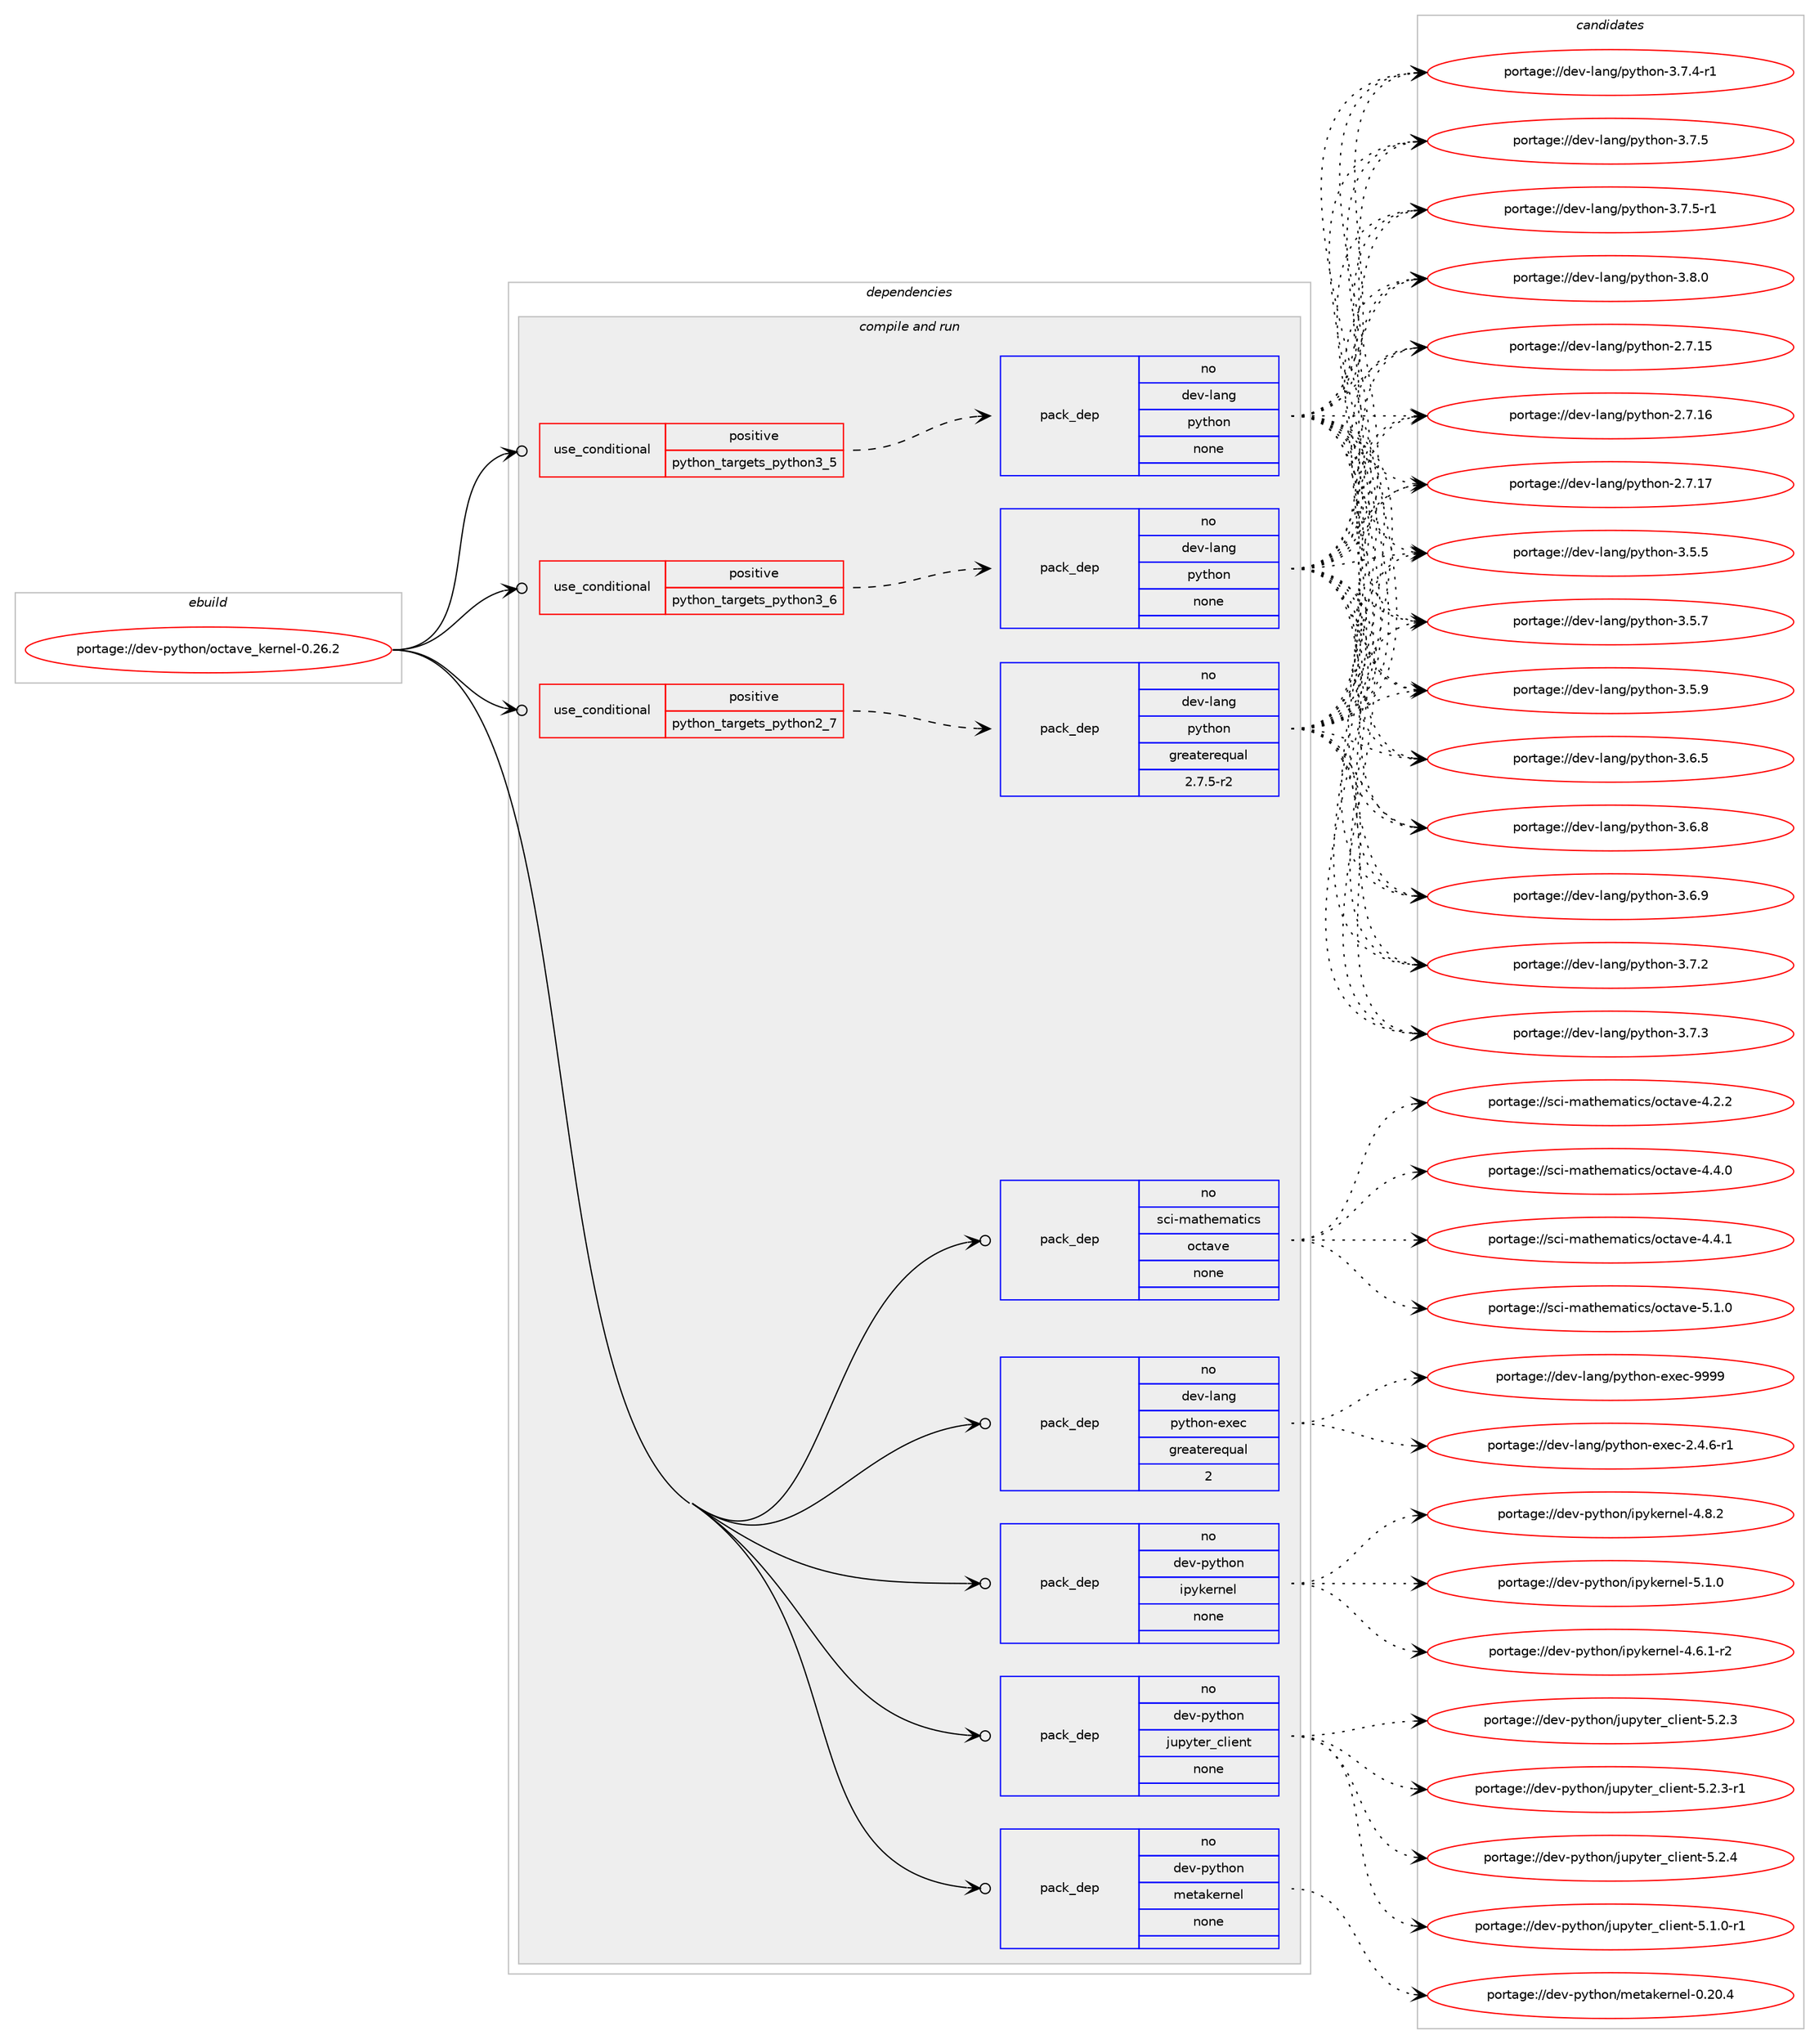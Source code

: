 digraph prolog {

# *************
# Graph options
# *************

newrank=true;
concentrate=true;
compound=true;
graph [rankdir=LR,fontname=Helvetica,fontsize=10,ranksep=1.5];#, ranksep=2.5, nodesep=0.2];
edge  [arrowhead=vee];
node  [fontname=Helvetica,fontsize=10];

# **********
# The ebuild
# **********

subgraph cluster_leftcol {
color=gray;
rank=same;
label=<<i>ebuild</i>>;
id [label="portage://dev-python/octave_kernel-0.26.2", color=red, width=4, href="../dev-python/octave_kernel-0.26.2.svg"];
}

# ****************
# The dependencies
# ****************

subgraph cluster_midcol {
color=gray;
label=<<i>dependencies</i>>;
subgraph cluster_compile {
fillcolor="#eeeeee";
style=filled;
label=<<i>compile</i>>;
}
subgraph cluster_compileandrun {
fillcolor="#eeeeee";
style=filled;
label=<<i>compile and run</i>>;
subgraph cond32802 {
dependency152689 [label=<<TABLE BORDER="0" CELLBORDER="1" CELLSPACING="0" CELLPADDING="4"><TR><TD ROWSPAN="3" CELLPADDING="10">use_conditional</TD></TR><TR><TD>positive</TD></TR><TR><TD>python_targets_python2_7</TD></TR></TABLE>>, shape=none, color=red];
subgraph pack116556 {
dependency152690 [label=<<TABLE BORDER="0" CELLBORDER="1" CELLSPACING="0" CELLPADDING="4" WIDTH="220"><TR><TD ROWSPAN="6" CELLPADDING="30">pack_dep</TD></TR><TR><TD WIDTH="110">no</TD></TR><TR><TD>dev-lang</TD></TR><TR><TD>python</TD></TR><TR><TD>greaterequal</TD></TR><TR><TD>2.7.5-r2</TD></TR></TABLE>>, shape=none, color=blue];
}
dependency152689:e -> dependency152690:w [weight=20,style="dashed",arrowhead="vee"];
}
id:e -> dependency152689:w [weight=20,style="solid",arrowhead="odotvee"];
subgraph cond32803 {
dependency152691 [label=<<TABLE BORDER="0" CELLBORDER="1" CELLSPACING="0" CELLPADDING="4"><TR><TD ROWSPAN="3" CELLPADDING="10">use_conditional</TD></TR><TR><TD>positive</TD></TR><TR><TD>python_targets_python3_5</TD></TR></TABLE>>, shape=none, color=red];
subgraph pack116557 {
dependency152692 [label=<<TABLE BORDER="0" CELLBORDER="1" CELLSPACING="0" CELLPADDING="4" WIDTH="220"><TR><TD ROWSPAN="6" CELLPADDING="30">pack_dep</TD></TR><TR><TD WIDTH="110">no</TD></TR><TR><TD>dev-lang</TD></TR><TR><TD>python</TD></TR><TR><TD>none</TD></TR><TR><TD></TD></TR></TABLE>>, shape=none, color=blue];
}
dependency152691:e -> dependency152692:w [weight=20,style="dashed",arrowhead="vee"];
}
id:e -> dependency152691:w [weight=20,style="solid",arrowhead="odotvee"];
subgraph cond32804 {
dependency152693 [label=<<TABLE BORDER="0" CELLBORDER="1" CELLSPACING="0" CELLPADDING="4"><TR><TD ROWSPAN="3" CELLPADDING="10">use_conditional</TD></TR><TR><TD>positive</TD></TR><TR><TD>python_targets_python3_6</TD></TR></TABLE>>, shape=none, color=red];
subgraph pack116558 {
dependency152694 [label=<<TABLE BORDER="0" CELLBORDER="1" CELLSPACING="0" CELLPADDING="4" WIDTH="220"><TR><TD ROWSPAN="6" CELLPADDING="30">pack_dep</TD></TR><TR><TD WIDTH="110">no</TD></TR><TR><TD>dev-lang</TD></TR><TR><TD>python</TD></TR><TR><TD>none</TD></TR><TR><TD></TD></TR></TABLE>>, shape=none, color=blue];
}
dependency152693:e -> dependency152694:w [weight=20,style="dashed",arrowhead="vee"];
}
id:e -> dependency152693:w [weight=20,style="solid",arrowhead="odotvee"];
subgraph pack116559 {
dependency152695 [label=<<TABLE BORDER="0" CELLBORDER="1" CELLSPACING="0" CELLPADDING="4" WIDTH="220"><TR><TD ROWSPAN="6" CELLPADDING="30">pack_dep</TD></TR><TR><TD WIDTH="110">no</TD></TR><TR><TD>dev-lang</TD></TR><TR><TD>python-exec</TD></TR><TR><TD>greaterequal</TD></TR><TR><TD>2</TD></TR></TABLE>>, shape=none, color=blue];
}
id:e -> dependency152695:w [weight=20,style="solid",arrowhead="odotvee"];
subgraph pack116560 {
dependency152696 [label=<<TABLE BORDER="0" CELLBORDER="1" CELLSPACING="0" CELLPADDING="4" WIDTH="220"><TR><TD ROWSPAN="6" CELLPADDING="30">pack_dep</TD></TR><TR><TD WIDTH="110">no</TD></TR><TR><TD>dev-python</TD></TR><TR><TD>ipykernel</TD></TR><TR><TD>none</TD></TR><TR><TD></TD></TR></TABLE>>, shape=none, color=blue];
}
id:e -> dependency152696:w [weight=20,style="solid",arrowhead="odotvee"];
subgraph pack116561 {
dependency152697 [label=<<TABLE BORDER="0" CELLBORDER="1" CELLSPACING="0" CELLPADDING="4" WIDTH="220"><TR><TD ROWSPAN="6" CELLPADDING="30">pack_dep</TD></TR><TR><TD WIDTH="110">no</TD></TR><TR><TD>dev-python</TD></TR><TR><TD>jupyter_client</TD></TR><TR><TD>none</TD></TR><TR><TD></TD></TR></TABLE>>, shape=none, color=blue];
}
id:e -> dependency152697:w [weight=20,style="solid",arrowhead="odotvee"];
subgraph pack116562 {
dependency152698 [label=<<TABLE BORDER="0" CELLBORDER="1" CELLSPACING="0" CELLPADDING="4" WIDTH="220"><TR><TD ROWSPAN="6" CELLPADDING="30">pack_dep</TD></TR><TR><TD WIDTH="110">no</TD></TR><TR><TD>dev-python</TD></TR><TR><TD>metakernel</TD></TR><TR><TD>none</TD></TR><TR><TD></TD></TR></TABLE>>, shape=none, color=blue];
}
id:e -> dependency152698:w [weight=20,style="solid",arrowhead="odotvee"];
subgraph pack116563 {
dependency152699 [label=<<TABLE BORDER="0" CELLBORDER="1" CELLSPACING="0" CELLPADDING="4" WIDTH="220"><TR><TD ROWSPAN="6" CELLPADDING="30">pack_dep</TD></TR><TR><TD WIDTH="110">no</TD></TR><TR><TD>sci-mathematics</TD></TR><TR><TD>octave</TD></TR><TR><TD>none</TD></TR><TR><TD></TD></TR></TABLE>>, shape=none, color=blue];
}
id:e -> dependency152699:w [weight=20,style="solid",arrowhead="odotvee"];
}
subgraph cluster_run {
fillcolor="#eeeeee";
style=filled;
label=<<i>run</i>>;
}
}

# **************
# The candidates
# **************

subgraph cluster_choices {
rank=same;
color=gray;
label=<<i>candidates</i>>;

subgraph choice116556 {
color=black;
nodesep=1;
choiceportage10010111845108971101034711212111610411111045504655464953 [label="portage://dev-lang/python-2.7.15", color=red, width=4,href="../dev-lang/python-2.7.15.svg"];
choiceportage10010111845108971101034711212111610411111045504655464954 [label="portage://dev-lang/python-2.7.16", color=red, width=4,href="../dev-lang/python-2.7.16.svg"];
choiceportage10010111845108971101034711212111610411111045504655464955 [label="portage://dev-lang/python-2.7.17", color=red, width=4,href="../dev-lang/python-2.7.17.svg"];
choiceportage100101118451089711010347112121116104111110455146534653 [label="portage://dev-lang/python-3.5.5", color=red, width=4,href="../dev-lang/python-3.5.5.svg"];
choiceportage100101118451089711010347112121116104111110455146534655 [label="portage://dev-lang/python-3.5.7", color=red, width=4,href="../dev-lang/python-3.5.7.svg"];
choiceportage100101118451089711010347112121116104111110455146534657 [label="portage://dev-lang/python-3.5.9", color=red, width=4,href="../dev-lang/python-3.5.9.svg"];
choiceportage100101118451089711010347112121116104111110455146544653 [label="portage://dev-lang/python-3.6.5", color=red, width=4,href="../dev-lang/python-3.6.5.svg"];
choiceportage100101118451089711010347112121116104111110455146544656 [label="portage://dev-lang/python-3.6.8", color=red, width=4,href="../dev-lang/python-3.6.8.svg"];
choiceportage100101118451089711010347112121116104111110455146544657 [label="portage://dev-lang/python-3.6.9", color=red, width=4,href="../dev-lang/python-3.6.9.svg"];
choiceportage100101118451089711010347112121116104111110455146554650 [label="portage://dev-lang/python-3.7.2", color=red, width=4,href="../dev-lang/python-3.7.2.svg"];
choiceportage100101118451089711010347112121116104111110455146554651 [label="portage://dev-lang/python-3.7.3", color=red, width=4,href="../dev-lang/python-3.7.3.svg"];
choiceportage1001011184510897110103471121211161041111104551465546524511449 [label="portage://dev-lang/python-3.7.4-r1", color=red, width=4,href="../dev-lang/python-3.7.4-r1.svg"];
choiceportage100101118451089711010347112121116104111110455146554653 [label="portage://dev-lang/python-3.7.5", color=red, width=4,href="../dev-lang/python-3.7.5.svg"];
choiceportage1001011184510897110103471121211161041111104551465546534511449 [label="portage://dev-lang/python-3.7.5-r1", color=red, width=4,href="../dev-lang/python-3.7.5-r1.svg"];
choiceportage100101118451089711010347112121116104111110455146564648 [label="portage://dev-lang/python-3.8.0", color=red, width=4,href="../dev-lang/python-3.8.0.svg"];
dependency152690:e -> choiceportage10010111845108971101034711212111610411111045504655464953:w [style=dotted,weight="100"];
dependency152690:e -> choiceportage10010111845108971101034711212111610411111045504655464954:w [style=dotted,weight="100"];
dependency152690:e -> choiceportage10010111845108971101034711212111610411111045504655464955:w [style=dotted,weight="100"];
dependency152690:e -> choiceportage100101118451089711010347112121116104111110455146534653:w [style=dotted,weight="100"];
dependency152690:e -> choiceportage100101118451089711010347112121116104111110455146534655:w [style=dotted,weight="100"];
dependency152690:e -> choiceportage100101118451089711010347112121116104111110455146534657:w [style=dotted,weight="100"];
dependency152690:e -> choiceportage100101118451089711010347112121116104111110455146544653:w [style=dotted,weight="100"];
dependency152690:e -> choiceportage100101118451089711010347112121116104111110455146544656:w [style=dotted,weight="100"];
dependency152690:e -> choiceportage100101118451089711010347112121116104111110455146544657:w [style=dotted,weight="100"];
dependency152690:e -> choiceportage100101118451089711010347112121116104111110455146554650:w [style=dotted,weight="100"];
dependency152690:e -> choiceportage100101118451089711010347112121116104111110455146554651:w [style=dotted,weight="100"];
dependency152690:e -> choiceportage1001011184510897110103471121211161041111104551465546524511449:w [style=dotted,weight="100"];
dependency152690:e -> choiceportage100101118451089711010347112121116104111110455146554653:w [style=dotted,weight="100"];
dependency152690:e -> choiceportage1001011184510897110103471121211161041111104551465546534511449:w [style=dotted,weight="100"];
dependency152690:e -> choiceportage100101118451089711010347112121116104111110455146564648:w [style=dotted,weight="100"];
}
subgraph choice116557 {
color=black;
nodesep=1;
choiceportage10010111845108971101034711212111610411111045504655464953 [label="portage://dev-lang/python-2.7.15", color=red, width=4,href="../dev-lang/python-2.7.15.svg"];
choiceportage10010111845108971101034711212111610411111045504655464954 [label="portage://dev-lang/python-2.7.16", color=red, width=4,href="../dev-lang/python-2.7.16.svg"];
choiceportage10010111845108971101034711212111610411111045504655464955 [label="portage://dev-lang/python-2.7.17", color=red, width=4,href="../dev-lang/python-2.7.17.svg"];
choiceportage100101118451089711010347112121116104111110455146534653 [label="portage://dev-lang/python-3.5.5", color=red, width=4,href="../dev-lang/python-3.5.5.svg"];
choiceportage100101118451089711010347112121116104111110455146534655 [label="portage://dev-lang/python-3.5.7", color=red, width=4,href="../dev-lang/python-3.5.7.svg"];
choiceportage100101118451089711010347112121116104111110455146534657 [label="portage://dev-lang/python-3.5.9", color=red, width=4,href="../dev-lang/python-3.5.9.svg"];
choiceportage100101118451089711010347112121116104111110455146544653 [label="portage://dev-lang/python-3.6.5", color=red, width=4,href="../dev-lang/python-3.6.5.svg"];
choiceportage100101118451089711010347112121116104111110455146544656 [label="portage://dev-lang/python-3.6.8", color=red, width=4,href="../dev-lang/python-3.6.8.svg"];
choiceportage100101118451089711010347112121116104111110455146544657 [label="portage://dev-lang/python-3.6.9", color=red, width=4,href="../dev-lang/python-3.6.9.svg"];
choiceportage100101118451089711010347112121116104111110455146554650 [label="portage://dev-lang/python-3.7.2", color=red, width=4,href="../dev-lang/python-3.7.2.svg"];
choiceportage100101118451089711010347112121116104111110455146554651 [label="portage://dev-lang/python-3.7.3", color=red, width=4,href="../dev-lang/python-3.7.3.svg"];
choiceportage1001011184510897110103471121211161041111104551465546524511449 [label="portage://dev-lang/python-3.7.4-r1", color=red, width=4,href="../dev-lang/python-3.7.4-r1.svg"];
choiceportage100101118451089711010347112121116104111110455146554653 [label="portage://dev-lang/python-3.7.5", color=red, width=4,href="../dev-lang/python-3.7.5.svg"];
choiceportage1001011184510897110103471121211161041111104551465546534511449 [label="portage://dev-lang/python-3.7.5-r1", color=red, width=4,href="../dev-lang/python-3.7.5-r1.svg"];
choiceportage100101118451089711010347112121116104111110455146564648 [label="portage://dev-lang/python-3.8.0", color=red, width=4,href="../dev-lang/python-3.8.0.svg"];
dependency152692:e -> choiceportage10010111845108971101034711212111610411111045504655464953:w [style=dotted,weight="100"];
dependency152692:e -> choiceportage10010111845108971101034711212111610411111045504655464954:w [style=dotted,weight="100"];
dependency152692:e -> choiceportage10010111845108971101034711212111610411111045504655464955:w [style=dotted,weight="100"];
dependency152692:e -> choiceportage100101118451089711010347112121116104111110455146534653:w [style=dotted,weight="100"];
dependency152692:e -> choiceportage100101118451089711010347112121116104111110455146534655:w [style=dotted,weight="100"];
dependency152692:e -> choiceportage100101118451089711010347112121116104111110455146534657:w [style=dotted,weight="100"];
dependency152692:e -> choiceportage100101118451089711010347112121116104111110455146544653:w [style=dotted,weight="100"];
dependency152692:e -> choiceportage100101118451089711010347112121116104111110455146544656:w [style=dotted,weight="100"];
dependency152692:e -> choiceportage100101118451089711010347112121116104111110455146544657:w [style=dotted,weight="100"];
dependency152692:e -> choiceportage100101118451089711010347112121116104111110455146554650:w [style=dotted,weight="100"];
dependency152692:e -> choiceportage100101118451089711010347112121116104111110455146554651:w [style=dotted,weight="100"];
dependency152692:e -> choiceportage1001011184510897110103471121211161041111104551465546524511449:w [style=dotted,weight="100"];
dependency152692:e -> choiceportage100101118451089711010347112121116104111110455146554653:w [style=dotted,weight="100"];
dependency152692:e -> choiceportage1001011184510897110103471121211161041111104551465546534511449:w [style=dotted,weight="100"];
dependency152692:e -> choiceportage100101118451089711010347112121116104111110455146564648:w [style=dotted,weight="100"];
}
subgraph choice116558 {
color=black;
nodesep=1;
choiceportage10010111845108971101034711212111610411111045504655464953 [label="portage://dev-lang/python-2.7.15", color=red, width=4,href="../dev-lang/python-2.7.15.svg"];
choiceportage10010111845108971101034711212111610411111045504655464954 [label="portage://dev-lang/python-2.7.16", color=red, width=4,href="../dev-lang/python-2.7.16.svg"];
choiceportage10010111845108971101034711212111610411111045504655464955 [label="portage://dev-lang/python-2.7.17", color=red, width=4,href="../dev-lang/python-2.7.17.svg"];
choiceportage100101118451089711010347112121116104111110455146534653 [label="portage://dev-lang/python-3.5.5", color=red, width=4,href="../dev-lang/python-3.5.5.svg"];
choiceportage100101118451089711010347112121116104111110455146534655 [label="portage://dev-lang/python-3.5.7", color=red, width=4,href="../dev-lang/python-3.5.7.svg"];
choiceportage100101118451089711010347112121116104111110455146534657 [label="portage://dev-lang/python-3.5.9", color=red, width=4,href="../dev-lang/python-3.5.9.svg"];
choiceportage100101118451089711010347112121116104111110455146544653 [label="portage://dev-lang/python-3.6.5", color=red, width=4,href="../dev-lang/python-3.6.5.svg"];
choiceportage100101118451089711010347112121116104111110455146544656 [label="portage://dev-lang/python-3.6.8", color=red, width=4,href="../dev-lang/python-3.6.8.svg"];
choiceportage100101118451089711010347112121116104111110455146544657 [label="portage://dev-lang/python-3.6.9", color=red, width=4,href="../dev-lang/python-3.6.9.svg"];
choiceportage100101118451089711010347112121116104111110455146554650 [label="portage://dev-lang/python-3.7.2", color=red, width=4,href="../dev-lang/python-3.7.2.svg"];
choiceportage100101118451089711010347112121116104111110455146554651 [label="portage://dev-lang/python-3.7.3", color=red, width=4,href="../dev-lang/python-3.7.3.svg"];
choiceportage1001011184510897110103471121211161041111104551465546524511449 [label="portage://dev-lang/python-3.7.4-r1", color=red, width=4,href="../dev-lang/python-3.7.4-r1.svg"];
choiceportage100101118451089711010347112121116104111110455146554653 [label="portage://dev-lang/python-3.7.5", color=red, width=4,href="../dev-lang/python-3.7.5.svg"];
choiceportage1001011184510897110103471121211161041111104551465546534511449 [label="portage://dev-lang/python-3.7.5-r1", color=red, width=4,href="../dev-lang/python-3.7.5-r1.svg"];
choiceportage100101118451089711010347112121116104111110455146564648 [label="portage://dev-lang/python-3.8.0", color=red, width=4,href="../dev-lang/python-3.8.0.svg"];
dependency152694:e -> choiceportage10010111845108971101034711212111610411111045504655464953:w [style=dotted,weight="100"];
dependency152694:e -> choiceportage10010111845108971101034711212111610411111045504655464954:w [style=dotted,weight="100"];
dependency152694:e -> choiceportage10010111845108971101034711212111610411111045504655464955:w [style=dotted,weight="100"];
dependency152694:e -> choiceportage100101118451089711010347112121116104111110455146534653:w [style=dotted,weight="100"];
dependency152694:e -> choiceportage100101118451089711010347112121116104111110455146534655:w [style=dotted,weight="100"];
dependency152694:e -> choiceportage100101118451089711010347112121116104111110455146534657:w [style=dotted,weight="100"];
dependency152694:e -> choiceportage100101118451089711010347112121116104111110455146544653:w [style=dotted,weight="100"];
dependency152694:e -> choiceportage100101118451089711010347112121116104111110455146544656:w [style=dotted,weight="100"];
dependency152694:e -> choiceportage100101118451089711010347112121116104111110455146544657:w [style=dotted,weight="100"];
dependency152694:e -> choiceportage100101118451089711010347112121116104111110455146554650:w [style=dotted,weight="100"];
dependency152694:e -> choiceportage100101118451089711010347112121116104111110455146554651:w [style=dotted,weight="100"];
dependency152694:e -> choiceportage1001011184510897110103471121211161041111104551465546524511449:w [style=dotted,weight="100"];
dependency152694:e -> choiceportage100101118451089711010347112121116104111110455146554653:w [style=dotted,weight="100"];
dependency152694:e -> choiceportage1001011184510897110103471121211161041111104551465546534511449:w [style=dotted,weight="100"];
dependency152694:e -> choiceportage100101118451089711010347112121116104111110455146564648:w [style=dotted,weight="100"];
}
subgraph choice116559 {
color=black;
nodesep=1;
choiceportage10010111845108971101034711212111610411111045101120101994550465246544511449 [label="portage://dev-lang/python-exec-2.4.6-r1", color=red, width=4,href="../dev-lang/python-exec-2.4.6-r1.svg"];
choiceportage10010111845108971101034711212111610411111045101120101994557575757 [label="portage://dev-lang/python-exec-9999", color=red, width=4,href="../dev-lang/python-exec-9999.svg"];
dependency152695:e -> choiceportage10010111845108971101034711212111610411111045101120101994550465246544511449:w [style=dotted,weight="100"];
dependency152695:e -> choiceportage10010111845108971101034711212111610411111045101120101994557575757:w [style=dotted,weight="100"];
}
subgraph choice116560 {
color=black;
nodesep=1;
choiceportage10010111845112121116104111110471051121211071011141101011084552465446494511450 [label="portage://dev-python/ipykernel-4.6.1-r2", color=red, width=4,href="../dev-python/ipykernel-4.6.1-r2.svg"];
choiceportage1001011184511212111610411111047105112121107101114110101108455246564650 [label="portage://dev-python/ipykernel-4.8.2", color=red, width=4,href="../dev-python/ipykernel-4.8.2.svg"];
choiceportage1001011184511212111610411111047105112121107101114110101108455346494648 [label="portage://dev-python/ipykernel-5.1.0", color=red, width=4,href="../dev-python/ipykernel-5.1.0.svg"];
dependency152696:e -> choiceportage10010111845112121116104111110471051121211071011141101011084552465446494511450:w [style=dotted,weight="100"];
dependency152696:e -> choiceportage1001011184511212111610411111047105112121107101114110101108455246564650:w [style=dotted,weight="100"];
dependency152696:e -> choiceportage1001011184511212111610411111047105112121107101114110101108455346494648:w [style=dotted,weight="100"];
}
subgraph choice116561 {
color=black;
nodesep=1;
choiceportage100101118451121211161041111104710611711212111610111495991081051011101164553464946484511449 [label="portage://dev-python/jupyter_client-5.1.0-r1", color=red, width=4,href="../dev-python/jupyter_client-5.1.0-r1.svg"];
choiceportage10010111845112121116104111110471061171121211161011149599108105101110116455346504651 [label="portage://dev-python/jupyter_client-5.2.3", color=red, width=4,href="../dev-python/jupyter_client-5.2.3.svg"];
choiceportage100101118451121211161041111104710611711212111610111495991081051011101164553465046514511449 [label="portage://dev-python/jupyter_client-5.2.3-r1", color=red, width=4,href="../dev-python/jupyter_client-5.2.3-r1.svg"];
choiceportage10010111845112121116104111110471061171121211161011149599108105101110116455346504652 [label="portage://dev-python/jupyter_client-5.2.4", color=red, width=4,href="../dev-python/jupyter_client-5.2.4.svg"];
dependency152697:e -> choiceportage100101118451121211161041111104710611711212111610111495991081051011101164553464946484511449:w [style=dotted,weight="100"];
dependency152697:e -> choiceportage10010111845112121116104111110471061171121211161011149599108105101110116455346504651:w [style=dotted,weight="100"];
dependency152697:e -> choiceportage100101118451121211161041111104710611711212111610111495991081051011101164553465046514511449:w [style=dotted,weight="100"];
dependency152697:e -> choiceportage10010111845112121116104111110471061171121211161011149599108105101110116455346504652:w [style=dotted,weight="100"];
}
subgraph choice116562 {
color=black;
nodesep=1;
choiceportage10010111845112121116104111110471091011169710710111411010110845484650484652 [label="portage://dev-python/metakernel-0.20.4", color=red, width=4,href="../dev-python/metakernel-0.20.4.svg"];
dependency152698:e -> choiceportage10010111845112121116104111110471091011169710710111411010110845484650484652:w [style=dotted,weight="100"];
}
subgraph choice116563 {
color=black;
nodesep=1;
choiceportage1159910545109971161041011099711610599115471119911697118101455246504650 [label="portage://sci-mathematics/octave-4.2.2", color=red, width=4,href="../sci-mathematics/octave-4.2.2.svg"];
choiceportage1159910545109971161041011099711610599115471119911697118101455246524648 [label="portage://sci-mathematics/octave-4.4.0", color=red, width=4,href="../sci-mathematics/octave-4.4.0.svg"];
choiceportage1159910545109971161041011099711610599115471119911697118101455246524649 [label="portage://sci-mathematics/octave-4.4.1", color=red, width=4,href="../sci-mathematics/octave-4.4.1.svg"];
choiceportage1159910545109971161041011099711610599115471119911697118101455346494648 [label="portage://sci-mathematics/octave-5.1.0", color=red, width=4,href="../sci-mathematics/octave-5.1.0.svg"];
dependency152699:e -> choiceportage1159910545109971161041011099711610599115471119911697118101455246504650:w [style=dotted,weight="100"];
dependency152699:e -> choiceportage1159910545109971161041011099711610599115471119911697118101455246524648:w [style=dotted,weight="100"];
dependency152699:e -> choiceportage1159910545109971161041011099711610599115471119911697118101455246524649:w [style=dotted,weight="100"];
dependency152699:e -> choiceportage1159910545109971161041011099711610599115471119911697118101455346494648:w [style=dotted,weight="100"];
}
}

}
